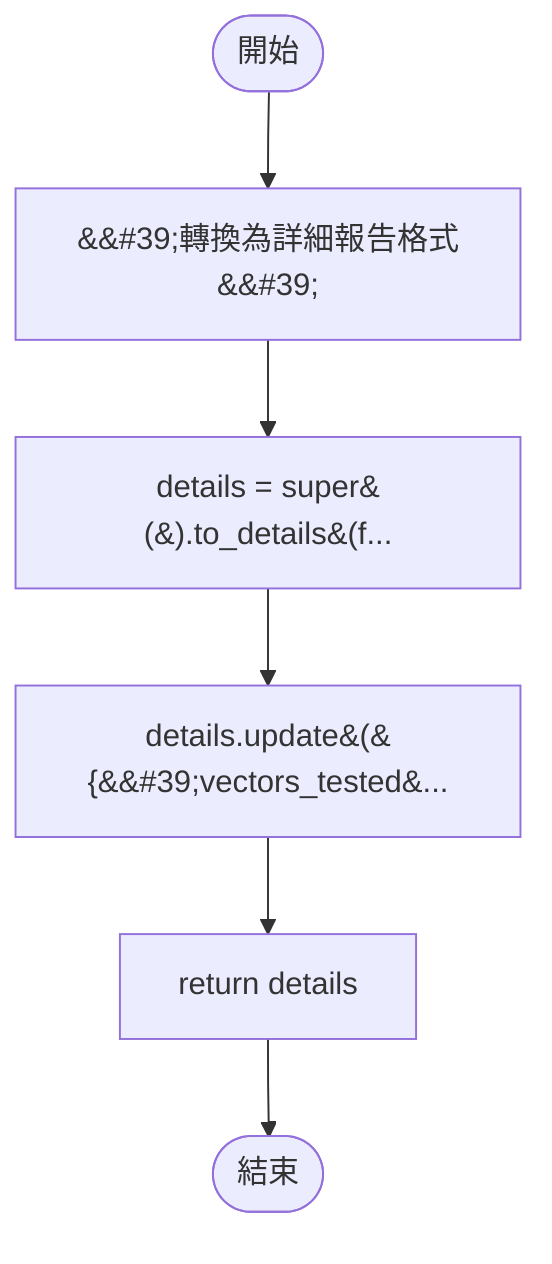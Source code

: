flowchart TB
    n1([開始])
    n2([結束])
    n3[&amp;&#35;39;轉換為詳細報告格式&amp;&#35;39;]
    n4[details = super&#40;&#41;.to_details&#40;f...]
    n5[details.update&#40;&#123;&amp;&#35;39;vectors_tested&amp;...]
    n6[return details]
    n1 --> n3
    n3 --> n4
    n4 --> n5
    n5 --> n6
    n6 --> n2
